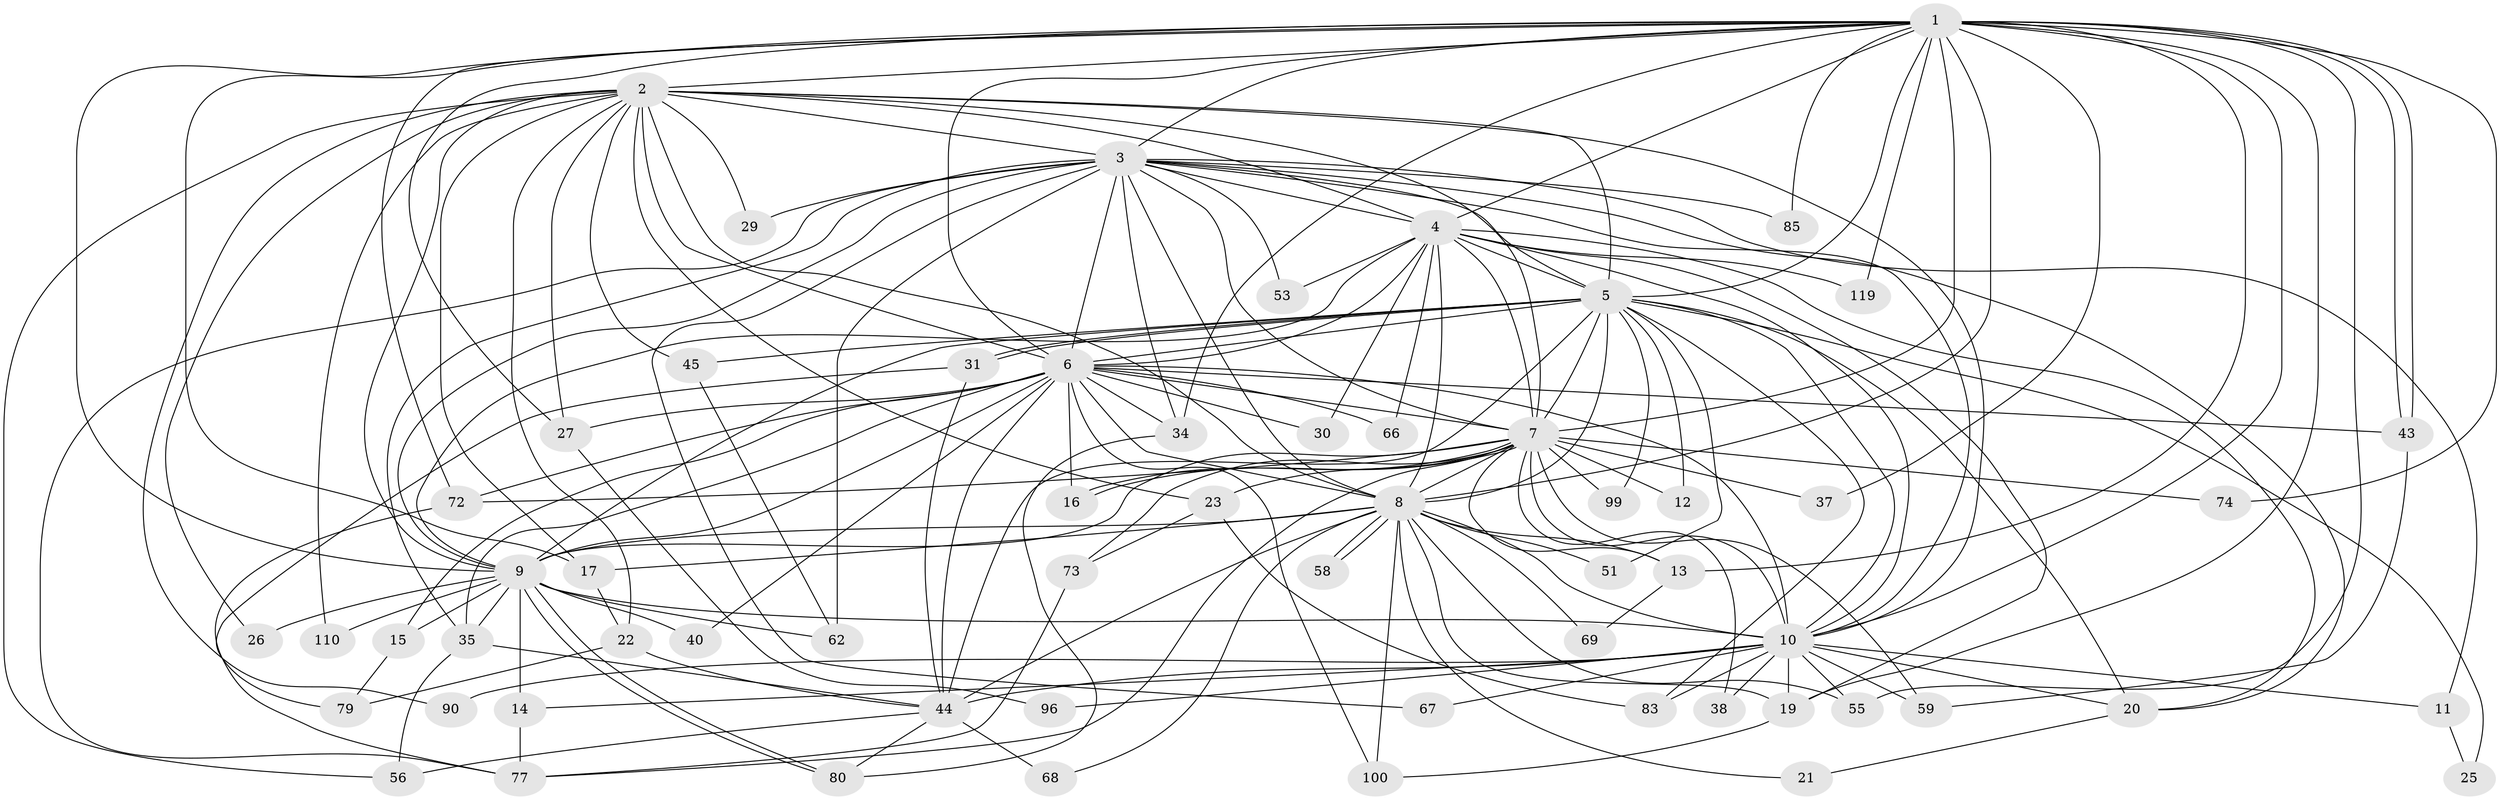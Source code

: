 // original degree distribution, {25: 0.01639344262295082, 20: 0.00819672131147541, 21: 0.00819672131147541, 18: 0.00819672131147541, 24: 0.01639344262295082, 26: 0.00819672131147541, 27: 0.00819672131147541, 22: 0.00819672131147541, 3: 0.2459016393442623, 2: 0.5, 5: 0.03278688524590164, 4: 0.12295081967213115, 7: 0.01639344262295082}
// Generated by graph-tools (version 1.1) at 2025/14/03/09/25 04:14:16]
// undirected, 61 vertices, 176 edges
graph export_dot {
graph [start="1"]
  node [color=gray90,style=filled];
  1 [super="+89"];
  2;
  3 [super="+28+18+46"];
  4;
  5 [super="+104"];
  6 [super="+24+107+33+36+65+48+54+75+97+76"];
  7 [super="+81+64"];
  8 [super="+52+63+108"];
  9;
  10 [super="+32"];
  11;
  12;
  13;
  14;
  15 [super="+112"];
  16 [super="+94"];
  17 [super="+82"];
  19 [super="+102+117+47"];
  20 [super="+41"];
  21;
  22 [super="+98"];
  23 [super="+113"];
  25;
  26;
  27 [super="+101"];
  29 [super="+93"];
  30 [super="+50"];
  31 [super="+91"];
  34 [super="+70"];
  35 [super="+78+39"];
  37;
  38;
  40;
  43 [super="+115"];
  44 [super="+49+92+61+60"];
  45;
  51;
  53;
  55 [super="+57"];
  56;
  58;
  59 [super="+71"];
  62 [super="+95"];
  66;
  67;
  68;
  69;
  72;
  73;
  74;
  77 [super="+86+88"];
  79;
  80 [super="+84"];
  83;
  85;
  90;
  96;
  99;
  100;
  110;
  119;
  1 -- 2;
  1 -- 3 [weight=2];
  1 -- 4;
  1 -- 5;
  1 -- 6;
  1 -- 7;
  1 -- 8 [weight=2];
  1 -- 9;
  1 -- 10;
  1 -- 13 [weight=2];
  1 -- 17;
  1 -- 27;
  1 -- 34;
  1 -- 37;
  1 -- 43;
  1 -- 43;
  1 -- 55;
  1 -- 72;
  1 -- 74;
  1 -- 85;
  1 -- 119;
  1 -- 19 [weight=2];
  2 -- 3;
  2 -- 4;
  2 -- 5;
  2 -- 6;
  2 -- 7;
  2 -- 8 [weight=2];
  2 -- 9;
  2 -- 10;
  2 -- 22;
  2 -- 23;
  2 -- 26;
  2 -- 27;
  2 -- 29;
  2 -- 45;
  2 -- 56;
  2 -- 90;
  2 -- 110;
  2 -- 17;
  3 -- 4 [weight=2];
  3 -- 5 [weight=2];
  3 -- 6 [weight=4];
  3 -- 7;
  3 -- 8 [weight=2];
  3 -- 9 [weight=3];
  3 -- 10;
  3 -- 11;
  3 -- 29 [weight=2];
  3 -- 34;
  3 -- 35;
  3 -- 53;
  3 -- 85;
  3 -- 20;
  3 -- 67;
  3 -- 77;
  3 -- 62;
  4 -- 5 [weight=2];
  4 -- 6 [weight=2];
  4 -- 7;
  4 -- 8;
  4 -- 9;
  4 -- 10;
  4 -- 19;
  4 -- 20;
  4 -- 30;
  4 -- 53;
  4 -- 66;
  4 -- 119;
  5 -- 6 [weight=2];
  5 -- 7;
  5 -- 8;
  5 -- 9;
  5 -- 10 [weight=3];
  5 -- 12;
  5 -- 25;
  5 -- 31;
  5 -- 31;
  5 -- 45;
  5 -- 51;
  5 -- 83;
  5 -- 99;
  5 -- 44 [weight=2];
  5 -- 20;
  6 -- 7 [weight=3];
  6 -- 8 [weight=2];
  6 -- 9 [weight=2];
  6 -- 10 [weight=2];
  6 -- 15;
  6 -- 44;
  6 -- 34;
  6 -- 40;
  6 -- 30 [weight=2];
  6 -- 43;
  6 -- 66;
  6 -- 72;
  6 -- 100;
  6 -- 35;
  6 -- 27;
  6 -- 16;
  7 -- 8 [weight=2];
  7 -- 9;
  7 -- 10;
  7 -- 12;
  7 -- 13;
  7 -- 16;
  7 -- 16;
  7 -- 23;
  7 -- 37;
  7 -- 38;
  7 -- 72;
  7 -- 73 [weight=2];
  7 -- 74;
  7 -- 99;
  7 -- 59;
  7 -- 77;
  8 -- 9;
  8 -- 10;
  8 -- 17;
  8 -- 19 [weight=3];
  8 -- 21;
  8 -- 51;
  8 -- 58;
  8 -- 58;
  8 -- 68;
  8 -- 69;
  8 -- 100;
  8 -- 44;
  8 -- 55;
  8 -- 13;
  9 -- 10;
  9 -- 14;
  9 -- 15 [weight=2];
  9 -- 26;
  9 -- 35;
  9 -- 40;
  9 -- 62;
  9 -- 80;
  9 -- 80;
  9 -- 110;
  10 -- 11;
  10 -- 14;
  10 -- 20;
  10 -- 38;
  10 -- 44 [weight=2];
  10 -- 59;
  10 -- 67;
  10 -- 83;
  10 -- 90;
  10 -- 96;
  10 -- 19;
  10 -- 55;
  11 -- 25;
  13 -- 69;
  14 -- 77;
  15 -- 79;
  17 -- 22;
  19 -- 100;
  20 -- 21;
  22 -- 79;
  22 -- 44;
  23 -- 73;
  23 -- 83;
  27 -- 96;
  31 -- 79;
  31 -- 44;
  34 -- 80;
  35 -- 56;
  35 -- 44;
  43 -- 59;
  44 -- 80;
  44 -- 68;
  44 -- 56;
  45 -- 62;
  72 -- 77;
  73 -- 77;
}
